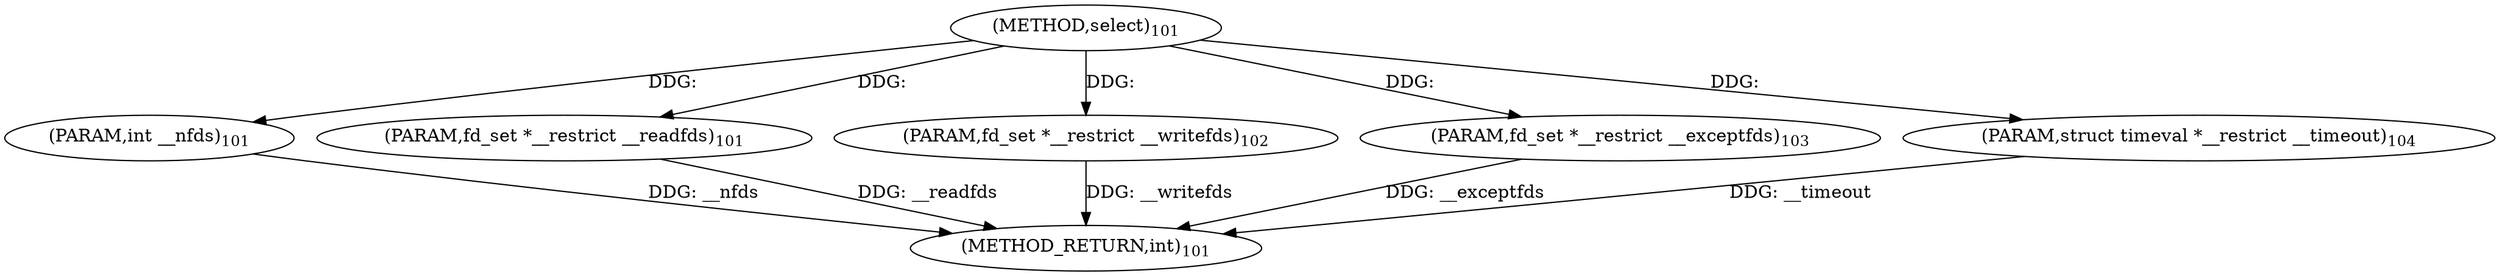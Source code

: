 digraph "select" {  
"21723" [label = <(METHOD,select)<SUB>101</SUB>> ]
"21729" [label = <(METHOD_RETURN,int)<SUB>101</SUB>> ]
"21724" [label = <(PARAM,int __nfds)<SUB>101</SUB>> ]
"21725" [label = <(PARAM,fd_set *__restrict __readfds)<SUB>101</SUB>> ]
"21726" [label = <(PARAM,fd_set *__restrict __writefds)<SUB>102</SUB>> ]
"21727" [label = <(PARAM,fd_set *__restrict __exceptfds)<SUB>103</SUB>> ]
"21728" [label = <(PARAM,struct timeval *__restrict __timeout)<SUB>104</SUB>> ]
  "21724" -> "21729"  [ label = "DDG: __nfds"] 
  "21725" -> "21729"  [ label = "DDG: __readfds"] 
  "21726" -> "21729"  [ label = "DDG: __writefds"] 
  "21727" -> "21729"  [ label = "DDG: __exceptfds"] 
  "21728" -> "21729"  [ label = "DDG: __timeout"] 
  "21723" -> "21724"  [ label = "DDG: "] 
  "21723" -> "21725"  [ label = "DDG: "] 
  "21723" -> "21726"  [ label = "DDG: "] 
  "21723" -> "21727"  [ label = "DDG: "] 
  "21723" -> "21728"  [ label = "DDG: "] 
}
